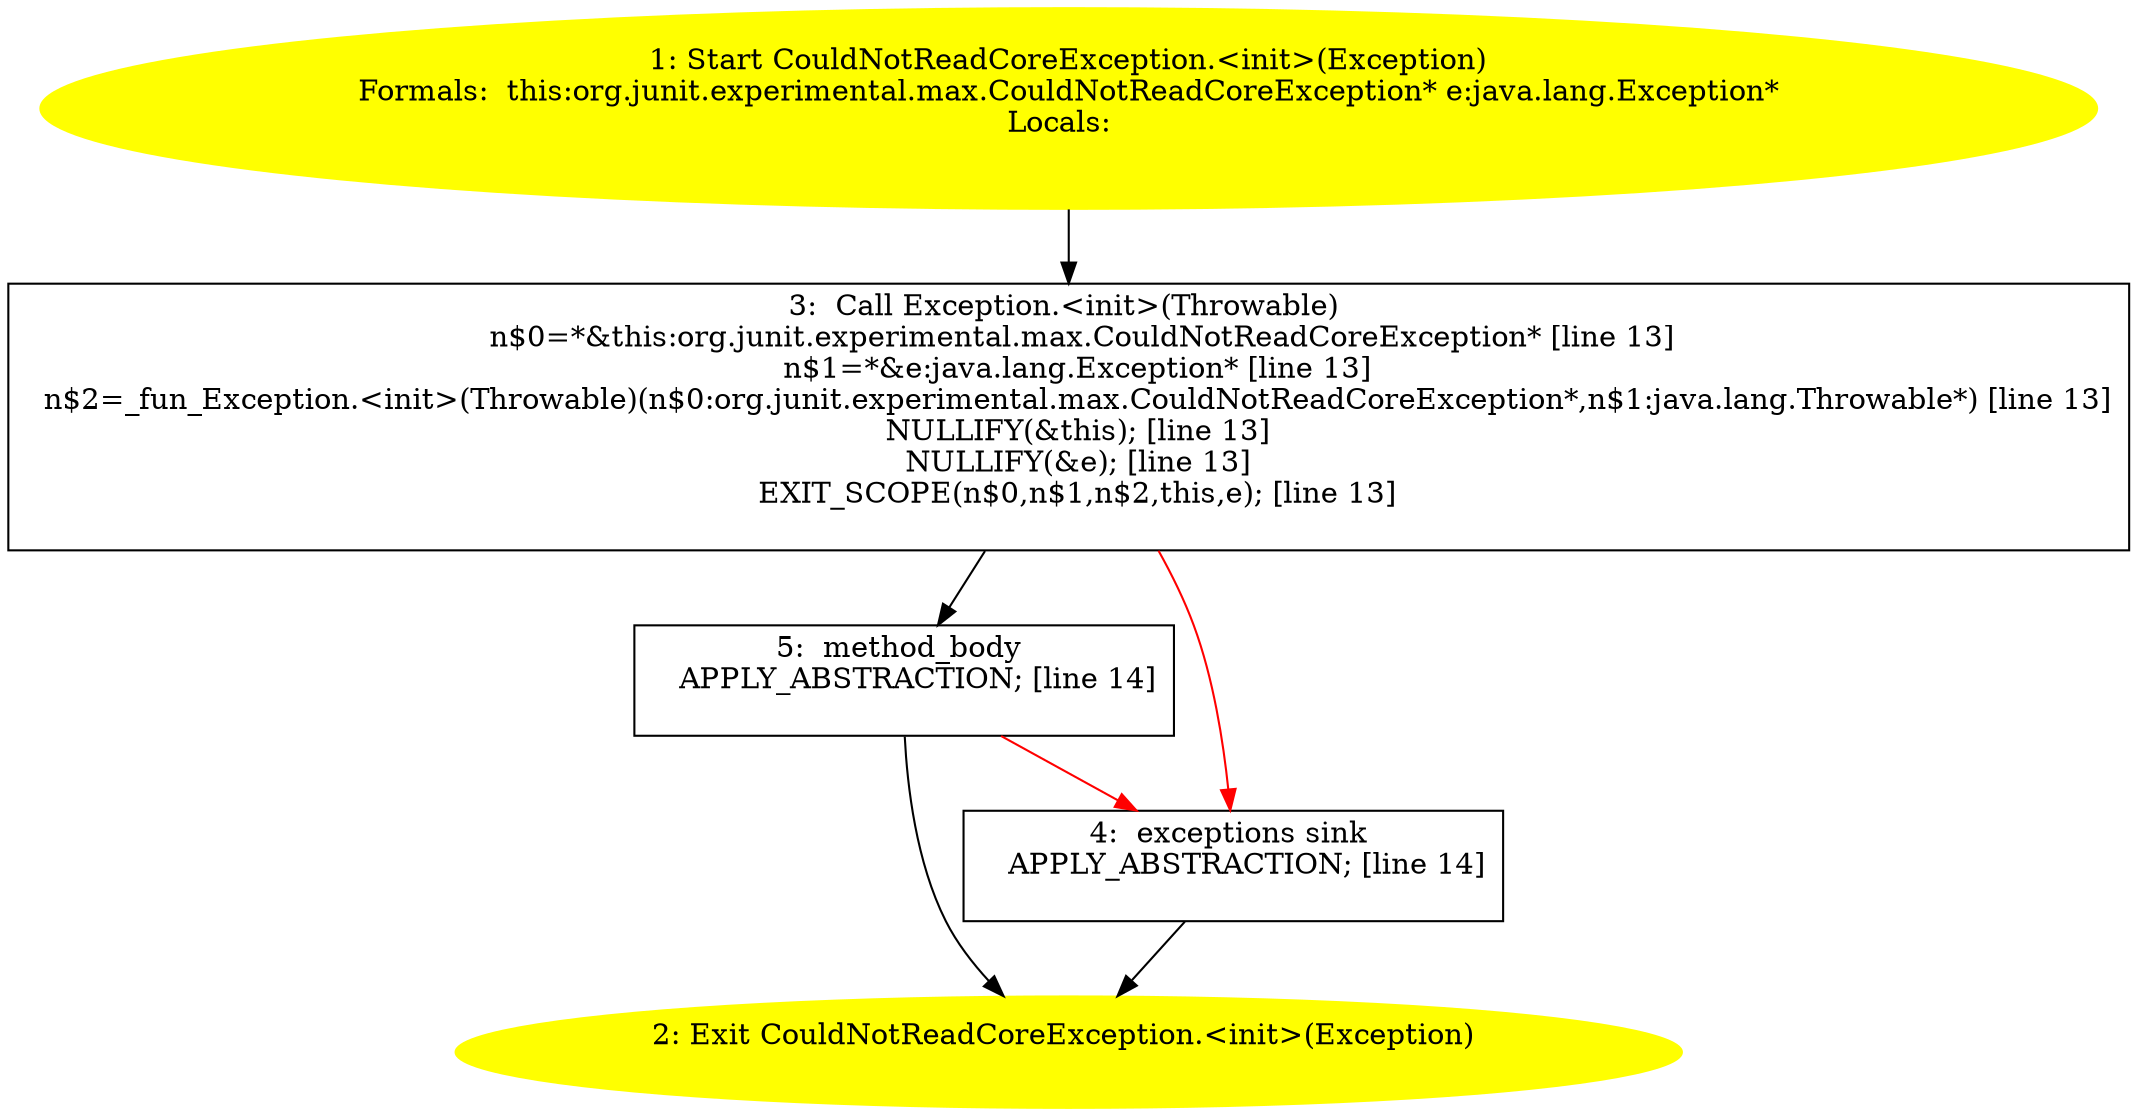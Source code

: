 /* @generated */
digraph cfg {
"org.junit.experimental.max.CouldNotReadCoreException.<init>(java.lang.Exception).2354edbf1fee20224dc1d3a299948489_1" [label="1: Start CouldNotReadCoreException.<init>(Exception)\nFormals:  this:org.junit.experimental.max.CouldNotReadCoreException* e:java.lang.Exception*\nLocals:  \n  " color=yellow style=filled]
	

	 "org.junit.experimental.max.CouldNotReadCoreException.<init>(java.lang.Exception).2354edbf1fee20224dc1d3a299948489_1" -> "org.junit.experimental.max.CouldNotReadCoreException.<init>(java.lang.Exception).2354edbf1fee20224dc1d3a299948489_3" ;
"org.junit.experimental.max.CouldNotReadCoreException.<init>(java.lang.Exception).2354edbf1fee20224dc1d3a299948489_2" [label="2: Exit CouldNotReadCoreException.<init>(Exception) \n  " color=yellow style=filled]
	

"org.junit.experimental.max.CouldNotReadCoreException.<init>(java.lang.Exception).2354edbf1fee20224dc1d3a299948489_3" [label="3:  Call Exception.<init>(Throwable) \n   n$0=*&this:org.junit.experimental.max.CouldNotReadCoreException* [line 13]\n  n$1=*&e:java.lang.Exception* [line 13]\n  n$2=_fun_Exception.<init>(Throwable)(n$0:org.junit.experimental.max.CouldNotReadCoreException*,n$1:java.lang.Throwable*) [line 13]\n  NULLIFY(&this); [line 13]\n  NULLIFY(&e); [line 13]\n  EXIT_SCOPE(n$0,n$1,n$2,this,e); [line 13]\n " shape="box"]
	

	 "org.junit.experimental.max.CouldNotReadCoreException.<init>(java.lang.Exception).2354edbf1fee20224dc1d3a299948489_3" -> "org.junit.experimental.max.CouldNotReadCoreException.<init>(java.lang.Exception).2354edbf1fee20224dc1d3a299948489_5" ;
	 "org.junit.experimental.max.CouldNotReadCoreException.<init>(java.lang.Exception).2354edbf1fee20224dc1d3a299948489_3" -> "org.junit.experimental.max.CouldNotReadCoreException.<init>(java.lang.Exception).2354edbf1fee20224dc1d3a299948489_4" [color="red" ];
"org.junit.experimental.max.CouldNotReadCoreException.<init>(java.lang.Exception).2354edbf1fee20224dc1d3a299948489_4" [label="4:  exceptions sink \n   APPLY_ABSTRACTION; [line 14]\n " shape="box"]
	

	 "org.junit.experimental.max.CouldNotReadCoreException.<init>(java.lang.Exception).2354edbf1fee20224dc1d3a299948489_4" -> "org.junit.experimental.max.CouldNotReadCoreException.<init>(java.lang.Exception).2354edbf1fee20224dc1d3a299948489_2" ;
"org.junit.experimental.max.CouldNotReadCoreException.<init>(java.lang.Exception).2354edbf1fee20224dc1d3a299948489_5" [label="5:  method_body \n   APPLY_ABSTRACTION; [line 14]\n " shape="box"]
	

	 "org.junit.experimental.max.CouldNotReadCoreException.<init>(java.lang.Exception).2354edbf1fee20224dc1d3a299948489_5" -> "org.junit.experimental.max.CouldNotReadCoreException.<init>(java.lang.Exception).2354edbf1fee20224dc1d3a299948489_2" ;
	 "org.junit.experimental.max.CouldNotReadCoreException.<init>(java.lang.Exception).2354edbf1fee20224dc1d3a299948489_5" -> "org.junit.experimental.max.CouldNotReadCoreException.<init>(java.lang.Exception).2354edbf1fee20224dc1d3a299948489_4" [color="red" ];
}
